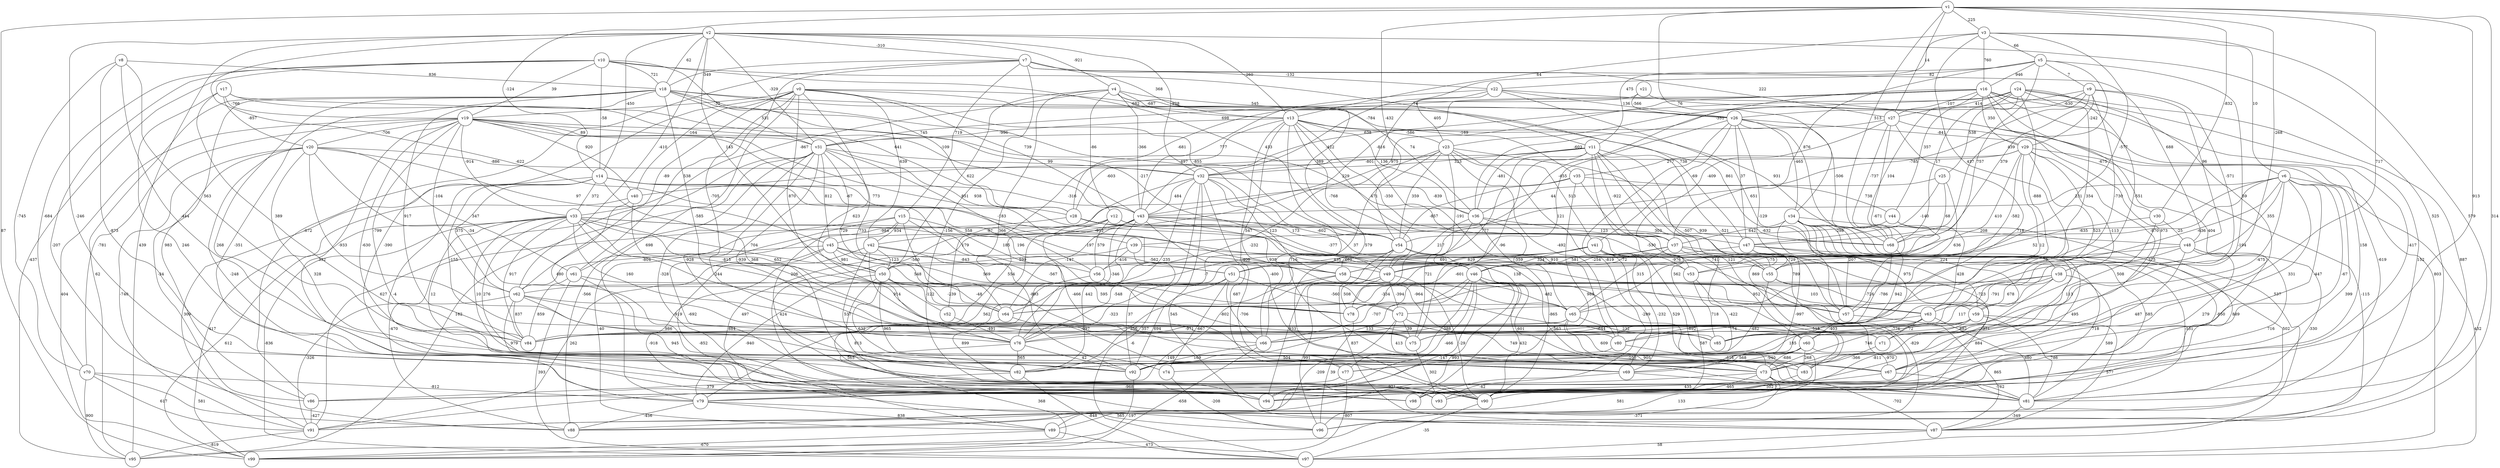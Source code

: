 graph
{
	node [shape=circle, label="v0"] 0;
	node [shape=circle, label="v1"] 1;
	node [shape=circle, label="v2"] 2;
	node [shape=circle, label="v3"] 3;
	node [shape=circle, label="v4"] 4;
	node [shape=circle, label="v5"] 5;
	node [shape=circle, label="v6"] 6;
	node [shape=circle, label="v7"] 7;
	node [shape=circle, label="v8"] 8;
	node [shape=circle, label="v9"] 9;
	node [shape=circle, label="v10"] 10;
	node [shape=circle, label="v11"] 11;
	node [shape=circle, label="v12"] 12;
	node [shape=circle, label="v13"] 13;
	node [shape=circle, label="v14"] 14;
	node [shape=circle, label="v15"] 15;
	node [shape=circle, label="v16"] 16;
	node [shape=circle, label="v17"] 17;
	node [shape=circle, label="v18"] 18;
	node [shape=circle, label="v19"] 19;
	node [shape=circle, label="v20"] 20;
	node [shape=circle, label="v21"] 21;
	node [shape=circle, label="v22"] 22;
	node [shape=circle, label="v23"] 23;
	node [shape=circle, label="v24"] 24;
	node [shape=circle, label="v25"] 25;
	node [shape=circle, label="v26"] 26;
	node [shape=circle, label="v27"] 27;
	node [shape=circle, label="v28"] 28;
	node [shape=circle, label="v29"] 29;
	node [shape=circle, label="v30"] 30;
	node [shape=circle, label="v31"] 31;
	node [shape=circle, label="v32"] 32;
	node [shape=circle, label="v33"] 33;
	node [shape=circle, label="v34"] 34;
	node [shape=circle, label="v35"] 35;
	node [shape=circle, label="v36"] 36;
	node [shape=circle, label="v37"] 37;
	node [shape=circle, label="v38"] 38;
	node [shape=circle, label="v39"] 39;
	node [shape=circle, label="v40"] 40;
	node [shape=circle, label="v41"] 41;
	node [shape=circle, label="v42"] 42;
	node [shape=circle, label="v43"] 43;
	node [shape=circle, label="v44"] 44;
	node [shape=circle, label="v45"] 45;
	node [shape=circle, label="v46"] 46;
	node [shape=circle, label="v47"] 47;
	node [shape=circle, label="v48"] 48;
	node [shape=circle, label="v49"] 49;
	node [shape=circle, label="v50"] 50;
	node [shape=circle, label="v51"] 51;
	node [shape=circle, label="v52"] 52;
	node [shape=circle, label="v53"] 53;
	node [shape=circle, label="v54"] 54;
	node [shape=circle, label="v55"] 55;
	node [shape=circle, label="v56"] 56;
	node [shape=circle, label="v57"] 57;
	node [shape=circle, label="v58"] 58;
	node [shape=circle, label="v59"] 59;
	node [shape=circle, label="v60"] 60;
	node [shape=circle, label="v61"] 61;
	node [shape=circle, label="v62"] 62;
	node [shape=circle, label="v63"] 63;
	node [shape=circle, label="v64"] 64;
	node [shape=circle, label="v65"] 65;
	node [shape=circle, label="v66"] 66;
	node [shape=circle, label="v67"] 67;
	node [shape=circle, label="v68"] 68;
	node [shape=circle, label="v69"] 69;
	node [shape=circle, label="v70"] 70;
	node [shape=circle, label="v71"] 71;
	node [shape=circle, label="v72"] 72;
	node [shape=circle, label="v73"] 73;
	node [shape=circle, label="v74"] 74;
	node [shape=circle, label="v75"] 75;
	node [shape=circle, label="v76"] 76;
	node [shape=circle, label="v77"] 77;
	node [shape=circle, label="v78"] 78;
	node [shape=circle, label="v79"] 79;
	node [shape=circle, label="v80"] 80;
	node [shape=circle, label="v81"] 81;
	node [shape=circle, label="v82"] 82;
	node [shape=circle, label="v83"] 83;
	node [shape=circle, label="v84"] 84;
	node [shape=circle, label="v85"] 85;
	node [shape=circle, label="v86"] 86;
	node [shape=circle, label="v87"] 87;
	node [shape=circle, label="v88"] 88;
	node [shape=circle, label="v89"] 89;
	node [shape=circle, label="v90"] 90;
	node [shape=circle, label="v91"] 91;
	node [shape=circle, label="v92"] 92;
	node [shape=circle, label="v93"] 93;
	node [shape=circle, label="v94"] 94;
	node [shape=circle, label="v95"] 95;
	node [shape=circle, label="v96"] 96;
	node [shape=circle, label="v97"] 97;
	node [shape=circle, label="v98"] 98;
	node [shape=circle, label="v99"] 99;
	0 -- 94 [label="-390"]
	0 -- 36 [label="74"]
	0 -- 75 [label="623"]
	0 -- 54 [label="-855"]
	0 -- 62 [label="-89"]
	0 -- 38 [label="861"]
	0 -- 64 [label="870"]
	0 -- 43 [label="739"]
	0 -- 19 [label="-32"]
	0 -- 40 [label="-164"]
	0 -- 79 [label="698"]
	0 -- 61 [label="538"]
	0 -- 42 [label="639"]
	1 -- 34 [label="76"]
	1 -- 68 [label="513"]
	1 -- 99 [label="87"]
	1 -- 54 [label="-432"]
	1 -- 93 [label="913"]
	1 -- 38 [label="-268"]
	1 -- 30 [label="-832"]
	1 -- 27 [label="14"]
	1 -- 14 [label="-124"]
	1 -- 87 [label="314"]
	1 -- 3 [label="225"]
	1 -- 71 [label="717"]
	2 -- 13 [label="260"]
	2 -- 18 [label="62"]
	2 -- 31 [label="-329"]
	2 -- 81 [label="525"]
	2 -- 94 [label="-246"]
	2 -- 7 [label="-310"]
	2 -- 62 [label="-410"]
	2 -- 4 [label="-921"]
	2 -- 14 [label="-450"]
	2 -- 95 [label="439"]
	2 -- 32 [label="-828"]
	2 -- 50 [label="145"]
	2 -- 63 [label="-622"]
	3 -- 13 [label="64"]
	3 -- 5 [label="66"]
	3 -- 81 [label="579"]
	3 -- 6 [label="10"]
	3 -- 53 [label="-577"]
	3 -- 11 [label="475"]
	3 -- 16 [label="760"]
	3 -- 63 [label="437"]
	4 -- 13 [label="-687"]
	4 -- 47 [label="738"]
	4 -- 26 [label="545"]
	4 -- 12 [label="-86"]
	4 -- 33 [label="-867"]
	4 -- 43 [label="-366"]
	4 -- 90 [label="579"]
	4 -- 92 [label="366"]
	4 -- 50 [label="622"]
	5 -- 47 [label="439"]
	5 -- 58 [label="757"]
	5 -- 9 [label="7"]
	5 -- 22 [label="82"]
	5 -- 85 [label="59"]
	5 -- 32 [label="-784"]
	5 -- 37 [label="876"]
	5 -- 16 [label="946"]
	6 -- 92 [label="331"]
	6 -- 60 [label="-475"]
	6 -- 73 [label="-447"]
	6 -- 78 [label="-194"]
	6 -- 97 [label="432"]
	6 -- 67 [label="-67"]
	6 -- 43 [label="231"]
	6 -- 56 [label="-870"]
	6 -- 98 [label="399"]
	6 -- 50 [label="-635"]
	6 -- 55 [label="-636"]
	7 -- 13 [label="368"]
	7 -- 18 [label="-349"]
	7 -- 86 [label="-672"]
	7 -- 15 [label="719"]
	7 -- 22 [label="-132"]
	7 -- 27 [label="222"]
	7 -- 48 [label="688"]
	7 -- 90 [label="-156"]
	7 -- 76 [label="-705"]
	8 -- 18 [label="836"]
	8 -- 70 [label="-745"]
	8 -- 98 [label="-873"]
	8 -- 69 [label="-444"]
	8 -- 84 [label="563"]
	9 -- 68 [label="379"]
	9 -- 26 [label="-630"]
	9 -- 23 [label="-351"]
	9 -- 39 [label="-785"]
	9 -- 38 [label="-571"]
	9 -- 64 [label="-730"]
	9 -- 48 [label="96"]
	9 -- 29 [label="-242"]
	10 -- 18 [label="721"]
	10 -- 70 [label="-684"]
	10 -- 28 [label="745"]
	10 -- 54 [label="433"]
	10 -- 88 [label="-207"]
	10 -- 14 [label="-58"]
	10 -- 19 [label="39"]
	10 -- 11 [label="-74"]
	10 -- 95 [label="-437"]
	11 -- 57 [label="-521"]
	11 -- 28 [label="-603"]
	11 -- 75 [label="-96"]
	11 -- 36 [label="-481"]
	11 -- 83 [label="121"]
	11 -- 93 [label="869"]
	11 -- 78 [label="777"]
	11 -- 90 [label="789"]
	11 -- 32 [label="323"]
	11 -- 37 [label="-922"]
	11 -- 98 [label="562"]
	12 -- 47 [label="303"]
	12 -- 68 [label="-632"]
	12 -- 73 [label="-466"]
	12 -- 89 [label="884"]
	12 -- 56 [label="579"]
	12 -- 42 [label="-87"]
	13 -- 68 [label="931"]
	13 -- 81 [label="716"]
	13 -- 94 [label="-560"]
	13 -- 31 [label="-996"]
	13 -- 23 [label="-586"]
	13 -- 36 [label="136"]
	13 -- 49 [label="-768"]
	13 -- 90 [label="-408"]
	13 -- 53 [label="471"]
	13 -- 66 [label="547"]
	13 -- 55 [label="-350"]
	14 -- 76 [label="-155"]
	14 -- 28 [label="-67"]
	14 -- 62 [label="375"]
	14 -- 46 [label="-912"]
	14 -- 33 [label="372"]
	14 -- 43 [label="-316"]
	14 -- 90 [label="-4"]
	14 -- 91 [label="309"]
	14 -- 63 [label="196"]
	14 -- 71 [label="368"]
	15 -- 89 [label="-40"]
	15 -- 67 [label="-893"]
	15 -- 93 [label="-692"]
	15 -- 85 [label="-567"]
	15 -- 56 [label="185"]
	15 -- 90 [label="424"]
	15 -- 42 [label="934"]
	16 -- 91 [label="-619"]
	16 -- 28 [label="-681"]
	16 -- 62 [label="104"]
	16 -- 96 [label="152"]
	16 -- 67 [label="404"]
	16 -- 51 [label="-455"]
	16 -- 43 [label="-422"]
	16 -- 27 [label="-107"]
	16 -- 82 [label="973"]
	16 -- 45 [label="975"]
	16 -- 79 [label="-417"]
	16 -- 29 [label="350"]
	17 -- 20 [label="-857"]
	17 -- 28 [label="641"]
	17 -- 43 [label="-109"]
	17 -- 19 [label="-766"]
	17 -- 98 [label="246"]
	17 -- 84 [label="389"]
	18 -- 26 [label="-682"]
	18 -- 86 [label="983"]
	18 -- 31 [label="531"]
	18 -- 49 [label="-217"]
	18 -- 54 [label="-497"]
	18 -- 98 [label="268"]
	18 -- 35 [label="-169"]
	18 -- 95 [label="62"]
	18 -- 66 [label="-585"]
	18 -- 79 [label="-351"]
	18 -- 84 [label="917"]
	19 -- 31 [label="89"]
	19 -- 70 [label="-781"]
	19 -- 49 [label="851"]
	19 -- 62 [label="-104"]
	19 -- 20 [label="-706"]
	19 -- 33 [label="-914"]
	19 -- 99 [label="404"]
	19 -- 51 [label="773"]
	19 -- 98 [label="332"]
	19 -- 69 [label="-630"]
	19 -- 40 [label="920"]
	19 -- 53 [label="938"]
	19 -- 37 [label="229"]
	19 -- 84 [label="-799"]
	20 -- 94 [label="-248"]
	20 -- 86 [label="-34"]
	20 -- 91 [label="-740"]
	20 -- 64 [label="-34"]
	20 -- 85 [label="-933"]
	20 -- 90 [label="328"]
	20 -- 61 [label="347"]
	20 -- 32 [label="-886"]
	20 -- 45 [label="97"]
	21 -- 26 [label="-566"]
	21 -- 31 [label="698"]
	21 -- 90 [label="158"]
	22 -- 26 [label="136"]
	22 -- 23 [label="405"]
	22 -- 80 [label="-191"]
	22 -- 59 [label="651"]
	22 -- 43 [label="777"]
	22 -- 97 [label="803"]
	23 -- 57 [label="-507"]
	23 -- 41 [label="513"]
	23 -- 54 [label="359"]
	23 -- 80 [label="-492"]
	23 -- 69 [label="-72"]
	23 -- 32 [label="-801"]
	23 -- 66 [label="37"]
	23 -- 84 [label="-232"]
	23 -- 98 [label="138"]
	24 -- 68 [label="17"]
	24 -- 65 [label="-888"]
	24 -- 36 [label="-603"]
	24 -- 44 [label="357"]
	24 -- 96 [label="887"]
	24 -- 57 [label="354"]
	24 -- 25 [label="538"]
	24 -- 43 [label="-816"]
	24 -- 27 [label="414"]
	24 -- 63 [label="-551"]
	24 -- 71 [label="355"]
	25 -- 47 [label="-140"]
	25 -- 36 [label="44"]
	25 -- 57 [label="636"]
	25 -- 68 [label="68"]
	26 -- 34 [label="-465"]
	26 -- 47 [label="37"]
	26 -- 68 [label="-506"]
	26 -- 57 [label="-129"]
	26 -- 78 [label="121"]
	26 -- 41 [label="-69"]
	26 -- 98 [label="-819"]
	26 -- 29 [label="-841"]
	26 -- 97 [label="537"]
	27 -- 68 [label="-737"]
	27 -- 31 [label="638"]
	27 -- 65 [label="-671"]
	27 -- 30 [label="-675"]
	27 -- 66 [label="718"]
	27 -- 37 [label="-409"]
	28 -- 68 [label="939"]
	28 -- 57 [label="435"]
	28 -- 46 [label="-377"]
	28 -- 88 [label="-470"]
	29 -- 76 [label="12"]
	29 -- 73 [label="-375"]
	29 -- 49 [label="410"]
	29 -- 59 [label="-113"]
	29 -- 35 [label="277"]
	29 -- 40 [label="-389"]
	29 -- 87 [label="-115"]
	29 -- 63 [label="523"]
	29 -- 55 [label="-582"]
	30 -- 46 [label="52"]
	30 -- 48 [label="-25"]
	30 -- 85 [label="508"]
	31 -- 91 [label="627"]
	31 -- 88 [label="-566"]
	31 -- 72 [label="733"]
	31 -- 93 [label="-328"]
	31 -- 64 [label="729"]
	31 -- 56 [label="-183"]
	31 -- 82 [label="-939"]
	31 -- 32 [label="99"]
	31 -- 45 [label="812"]
	31 -- 92 [label="-928"]
	31 -- 95 [label="162"]
	32 -- 73 [label="-400"]
	32 -- 52 [label="179"]
	32 -- 36 [label="-839"]
	32 -- 46 [label="-602"]
	32 -- 43 [label="484"]
	32 -- 87 [label="545"]
	32 -- 58 [label="123"]
	32 -- 97 [label="357"]
	32 -- 76 [label="-235"]
	33 -- 71 [label="206"]
	33 -- 39 [label="558"]
	33 -- 73 [label="10"]
	33 -- 99 [label="612"]
	33 -- 78 [label="652"]
	33 -- 75 [label="160"]
	33 -- 85 [label="-244"]
	33 -- 69 [label="276"]
	33 -- 92 [label="12"]
	33 -- 58 [label="-197"]
	33 -- 84 [label="917"]
	33 -- 97 [label="-836"]
	33 -- 50 [label="704"]
	34 -- 86 [label="495"]
	34 -- 57 [label="207"]
	34 -- 91 [label="502"]
	34 -- 67 [label="113"]
	34 -- 59 [label="224"]
	34 -- 85 [label="975"]
	34 -- 48 [label="208"]
	34 -- 94 [label="585"]
	34 -- 93 [label="-850"]
	34 -- 37 [label="642"]
	35 -- 60 [label="741"]
	35 -- 44 [label="738"]
	35 -- 94 [label="988"]
	35 -- 54 [label="-857"]
	35 -- 61 [label="-984"]
	36 -- 65 [label="-359"]
	36 -- 49 [label="217"]
	36 -- 75 [label="721"]
	36 -- 90 [label="-865"]
	36 -- 37 [label="123"]
	37 -- 65 [label="315"]
	37 -- 49 [label="581"]
	37 -- 46 [label="-254"]
	37 -- 98 [label="371"]
	37 -- 77 [label="-422"]
	37 -- 55 [label="-75"]
	38 -- 81 [label="589"]
	38 -- 75 [label="117"]
	38 -- 72 [label="-723"]
	38 -- 64 [label="-334"]
	38 -- 82 [label="882"]
	38 -- 63 [label="678"]
	39 -- 92 [label="37"]
	39 -- 56 [label="-416"]
	39 -- 67 [label="-299"]
	39 -- 50 [label="599"]
	40 -- 99 [label="417"]
	40 -- 80 [label="-815"]
	40 -- 82 [label="480"]
	41 -- 73 [label="529"]
	41 -- 96 [label="-829"]
	41 -- 46 [label="324"]
	41 -- 88 [label="587"]
	41 -- 51 [label="691"]
	41 -- 64 [label="-7"]
	41 -- 69 [label="-232"]
	41 -- 53 [label="-976"]
	41 -- 58 [label="829"]
	42 -- 60 [label="-964"]
	42 -- 96 [label="-918"]
	42 -- 82 [label="537"]
	42 -- 58 [label="-562"]
	42 -- 50 [label="-123"]
	42 -- 76 [label="914"]
	43 -- 55 [label="-530"]
	43 -- 65 [label="938"]
	43 -- 54 [label="173"]
	43 -- 64 [label="-147"]
	43 -- 77 [label="687"]
	43 -- 82 [label="442"]
	43 -- 79 [label="562"]
	43 -- 84 [label="554"]
	43 -- 76 [label="-346"]
	44 -- 54 [label="-298"]
	44 -- 80 [label="428"]
	44 -- 90 [label="889"]
	45 -- 65 [label="569"]
	45 -- 78 [label="548"]
	45 -- 62 [label="-804"]
	45 -- 51 [label="-843"]
	45 -- 91 [label="262"]
	45 -- 87 [label="-852"]
	45 -- 50 [label="981"]
	46 -- 89 [label="993"]
	46 -- 73 [label="601"]
	46 -- 94 [label="-466"]
	46 -- 57 [label="952"]
	46 -- 88 [label="-147"]
	46 -- 77 [label="-388"]
	46 -- 90 [label="432"]
	46 -- 66 [label="-707"]
	46 -- 92 [label="133"]
	47 -- 81 [label="-531"]
	47 -- 78 [label="-601"]
	47 -- 90 [label="718"]
	47 -- 69 [label="-997"]
	47 -- 55 [label="-729"]
	48 -- 73 [label="487"]
	48 -- 86 [label="716"]
	48 -- 81 [label="-330"]
	48 -- 67 [label="279"]
	48 -- 75 [label="-791"]
	48 -- 53 [label="70"]
	49 -- 78 [label="508"]
	49 -- 96 [label="991"]
	49 -- 72 [label="-394"]
	49 -- 90 [label="-29"]
	50 -- 52 [label="-122"]
	50 -- 78 [label="595"]
	50 -- 93 [label="813"]
	50 -- 64 [label="-48"]
	50 -- 74 [label="965"]
	50 -- 79 [label="-940"]
	50 -- 92 [label="632"]
	51 -- 76 [label="-323"]
	51 -- 92 [label="694"]
	51 -- 72 [label="-560"]
	51 -- 74 [label="-667"]
	51 -- 66 [label="-706"]
	52 -- 76 [label="-491"]
	53 -- 83 [label="515"]
	53 -- 85 [label="718"]
	54 -- 81 [label="-563"]
	54 -- 55 [label="910"]
	54 -- 94 [label="933"]
	54 -- 87 [label="837"]
	54 -- 58 [label="662"]
	54 -- 76 [label="-548"]
	55 -- 59 [label="-726"]
	55 -- 82 [label="-482"]
	55 -- 90 [label="884"]
	56 -- 81 [label="899"]
	56 -- 75 [label="-802"]
	57 -- 60 [label="-403"]
	57 -- 87 [label="865"]
	58 -- 65 [label="482"]
	58 -- 91 [label="-149"]
	58 -- 82 [label="356"]
	58 -- 63 [label="103"]
	59 -- 73 [label="746"]
	59 -- 94 [label="-811"]
	59 -- 81 [label="786"]
	59 -- 85 [label="-776"]
	59 -- 66 [label="-892"]
	59 -- 87 [label="577"]
	60 -- 73 [label="-686"]
	60 -- 83 [label="268"]
	60 -- 67 [label="-970"]
	60 -- 77 [label="568"]
	60 -- 69 [label="-940"]
	60 -- 74 [label="-100"]
	61 -- 78 [label="-239"]
	61 -- 98 [label="945"]
	61 -- 84 [label="859"]
	61 -- 97 [label="393"]
	62 -- 81 [label="979"]
	62 -- 84 [label="837"]
	62 -- 75 [label="497"]
	62 -- 67 [label="986"]
	62 -- 91 [label="-326"]
	62 -- 76 [label="-919"]
	63 -- 81 [label="880"]
	63 -- 92 [label="185"]
	63 -- 84 [label="-644"]
	63 -- 80 [label="74"]
	63 -- 71 [label="72"]
	64 -- 94 [label="565"]
	64 -- 77 [label="-6"]
	65 -- 81 [label="905"]
	65 -- 83 [label="609"]
	65 -- 84 [label="-997"]
	65 -- 85 [label="232"]
	65 -- 76 [label="-971"]
	66 -- 99 [label="-658"]
	66 -- 92 [label="169"]
	67 -- 81 [label="-762"]
	67 -- 94 [label="435"]
	68 -- 75 [label="942"]
	68 -- 84 [label="-786"]
	69 -- 93 [label="-42"]
	69 -- 96 [label="581"]
	70 -- 91 [label="617"]
	70 -- 88 [label="581"]
	70 -- 95 [label="900"]
	70 -- 79 [label="-812"]
	71 -- 83 [label="-366"]
	72 -- 89 [label="-209"]
	72 -- 73 [label="413"]
	72 -- 75 [label="39"]
	72 -- 83 [label="749"]
	73 -- 88 [label="133"]
	73 -- 98 [label="-465"]
	73 -- 95 [label="-371"]
	73 -- 87 [label="-702"]
	73 -- 79 [label="-921"]
	74 -- 96 [label="-208"]
	75 -- 93 [label="302"]
	76 -- 99 [label="368"]
	76 -- 82 [label="565"]
	76 -- 92 [label="42"]
	77 -- 99 [label="-807"]
	77 -- 79 [label="-968"]
	78 -- 96 [label="39"]
	79 -- 89 [label="838"]
	79 -- 96 [label="565"]
	79 -- 88 [label="-456"]
	80 -- 83 [label="-816"]
	80 -- 92 [label="504"]
	81 -- 87 [label="-349"]
	82 -- 86 [label="379"]
	82 -- 97 [label="-848"]
	83 -- 90 [label="502"]
	86 -- 91 [label="-427"]
	87 -- 97 [label="58"]
	89 -- 99 [label="-670"]
	89 -- 97 [label="473"]
	90 -- 97 [label="-35"]
	91 -- 95 [label="-819"]
	92 -- 99 [label="-197"]
}
